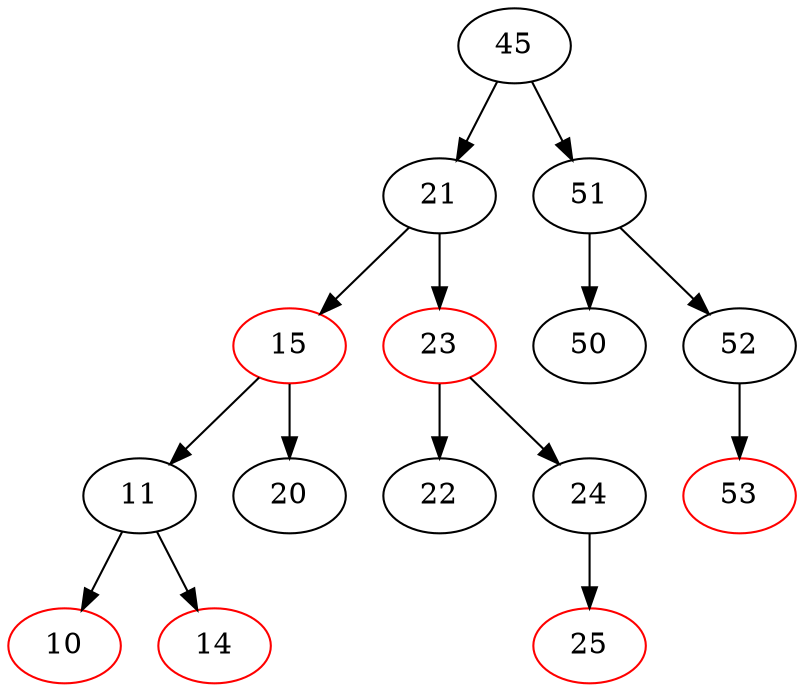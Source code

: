 digraph{
45 [color=black]
45->21
45->51
21 [color=black]
21->15
21->23
51 [color=black]
51->50
51->52
15 [color=red]
15->11
15->20
23 [color=red]
23->22
23->24
50 [color=black]
52 [color=black]
52->53
11 [color=black]
11->10
11->14
20 [color=black]
22 [color=black]
24 [color=black]
24->25
53 [color=red]
10 [color=red]
14 [color=red]
25 [color=red]
}